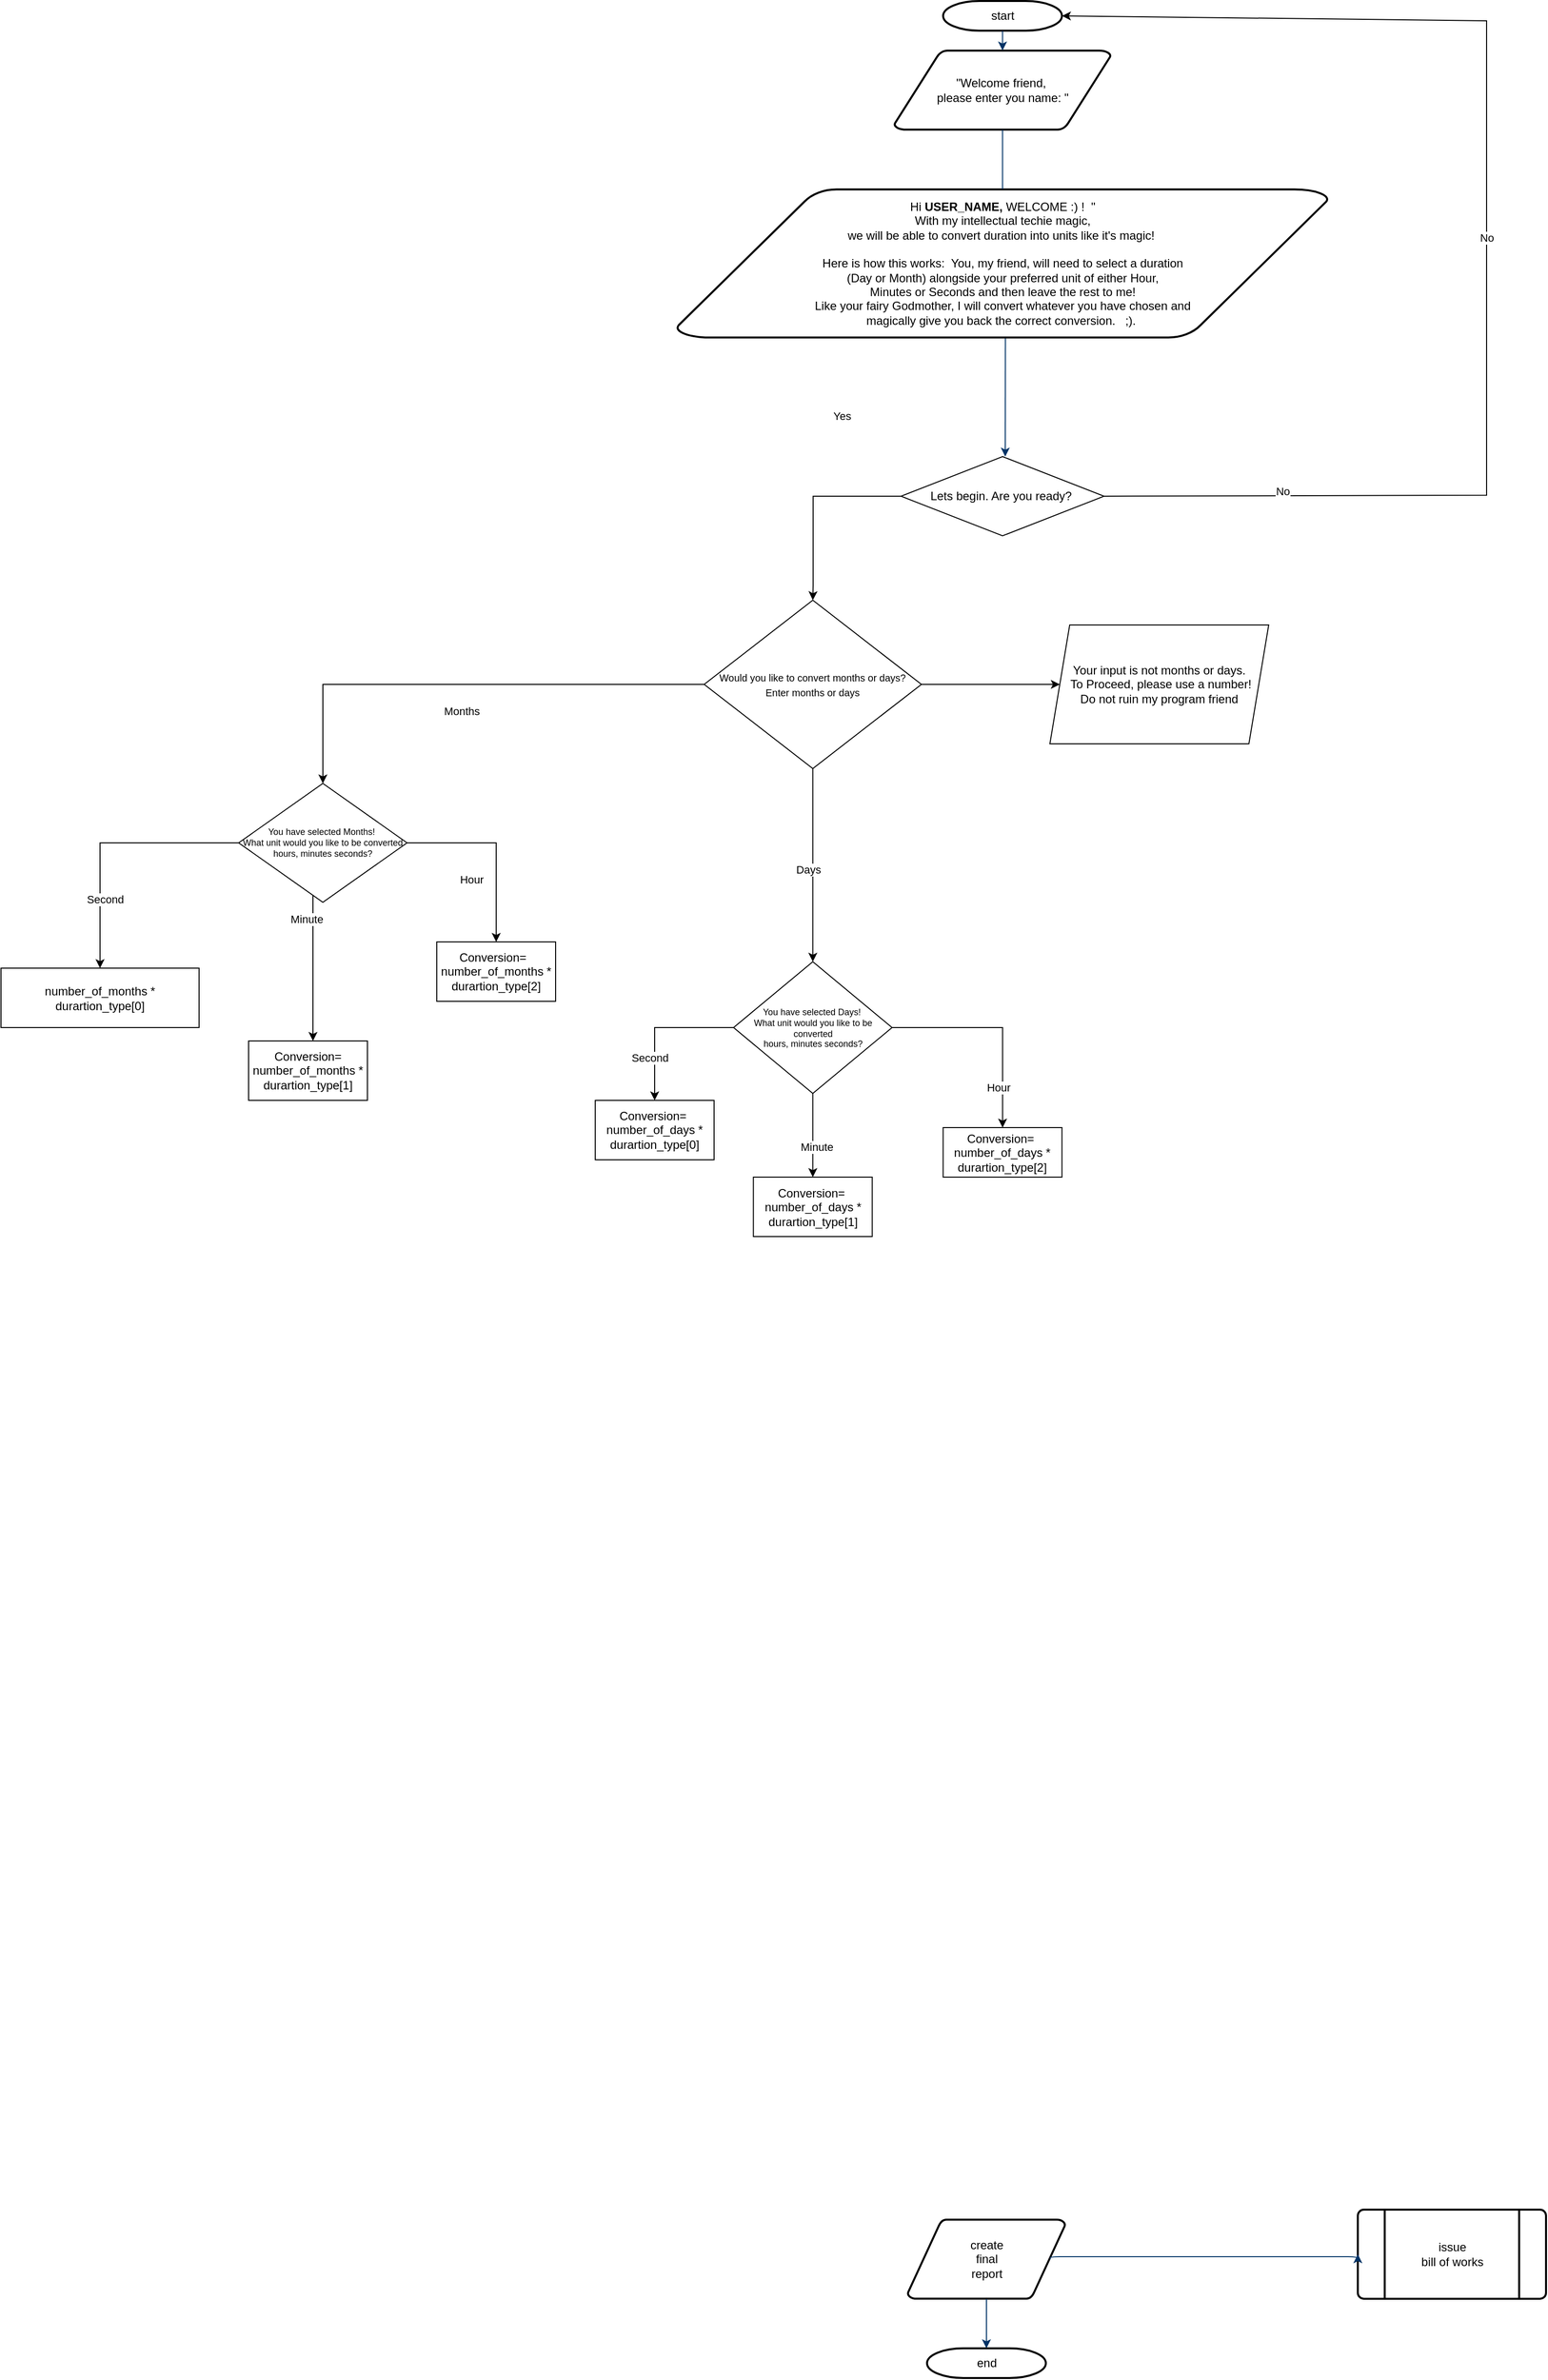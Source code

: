 <mxfile version="15.7.0" type="github">
  <diagram id="6a731a19-8d31-9384-78a2-239565b7b9f0" name="Page-1">
    <mxGraphModel dx="6024" dy="2010" grid="1" gridSize="10" guides="1" tooltips="1" connect="1" arrows="1" fold="1" page="1" pageScale="1" pageWidth="1169" pageHeight="827" background="none" math="0" shadow="0">
      <root>
        <mxCell id="0" />
        <mxCell id="1" parent="0" />
        <mxCell id="2" value="start" style="shape=mxgraph.flowchart.terminator;strokeWidth=2;gradientColor=none;gradientDirection=north;fontStyle=0;html=1;" parent="1" vertex="1">
          <mxGeometry x="291.25" y="10" width="120" height="30" as="geometry" />
        </mxCell>
        <mxCell id="3" value="&quot;Welcome friend,&amp;nbsp;&lt;br&gt;please enter you name: &quot;" style="shape=mxgraph.flowchart.data;strokeWidth=2;gradientColor=none;gradientDirection=north;fontStyle=0;html=1;" parent="1" vertex="1">
          <mxGeometry x="242" y="60" width="218.5" height="80" as="geometry" />
        </mxCell>
        <mxCell id="7" style="fontStyle=1;strokeColor=#003366;strokeWidth=1;html=1;" parent="1" source="2" target="3" edge="1">
          <mxGeometry relative="1" as="geometry" />
        </mxCell>
        <mxCell id="8" style="fontStyle=1;strokeColor=#003366;strokeWidth=1;html=1;startArrow=none;" parent="1" edge="1">
          <mxGeometry relative="1" as="geometry">
            <mxPoint x="354" y="470" as="targetPoint" />
            <mxPoint x="354.157" y="350" as="sourcePoint" />
          </mxGeometry>
        </mxCell>
        <mxCell id="38" value="create&#xa;final&#xa;report" style="shape=mxgraph.flowchart.data;strokeWidth=2;gradientColor=none;gradientDirection=north;fontStyle=0;html=1;" parent="1" vertex="1">
          <mxGeometry x="255.5" y="2250" width="159" height="80" as="geometry" />
        </mxCell>
        <mxCell id="39" value="issue&#xa;bill of works" style="shape=mxgraph.flowchart.predefined_process;strokeWidth=2;gradientColor=none;gradientDirection=north;fontStyle=0;html=1;" parent="1" vertex="1">
          <mxGeometry x="710" y="2240" width="190" height="90" as="geometry" />
        </mxCell>
        <mxCell id="40" value="end" style="shape=mxgraph.flowchart.terminator;strokeWidth=2;gradientColor=none;gradientDirection=north;fontStyle=0;html=1;" parent="1" vertex="1">
          <mxGeometry x="275" y="2380" width="120" height="30" as="geometry" />
        </mxCell>
        <mxCell id="43" value="" style="edgeStyle=elbowEdgeStyle;elbow=vertical;exitX=0.5;exitY=1;exitPerimeter=0;entryX=0.5;entryY=0;entryPerimeter=0;fontStyle=1;strokeColor=#003366;strokeWidth=1;html=1;" parent="1" source="38" target="40" edge="1">
          <mxGeometry width="100" height="100" as="geometry">
            <mxPoint y="100" as="sourcePoint" />
            <mxPoint x="100" as="targetPoint" />
          </mxGeometry>
        </mxCell>
        <mxCell id="44" value="" style="edgeStyle=elbowEdgeStyle;elbow=vertical;exitX=0.905;exitY=0.5;exitPerimeter=0;entryX=0;entryY=0.5;entryPerimeter=0;fontStyle=1;strokeColor=#003366;strokeWidth=1;html=1;" parent="1" source="38" target="39" edge="1">
          <mxGeometry width="100" height="100" as="geometry">
            <mxPoint y="100" as="sourcePoint" />
            <mxPoint x="100" as="targetPoint" />
          </mxGeometry>
        </mxCell>
        <mxCell id="tX9lwq8T6TDkgisUMIIO-55" value="Hi &lt;b&gt;USER_NAME, &lt;/b&gt;WELCOME :) !&amp;nbsp; &quot;&lt;br&gt;With my intellectual techie magic, &lt;br&gt;we will be able to convert duration into units like it&#39;s magic!&amp;nbsp;&lt;br&gt;&lt;br&gt;Here is how this works:&amp;nbsp; You, my friend, will need to select a duration&lt;br&gt;(Day or Month) alongside your preferred unit of either Hour, &lt;br&gt;Minutes or Seconds and then leave the rest to me! &lt;br&gt;Like your fairy Godmother, I will convert&amp;nbsp;whatever you have chosen and &lt;br&gt;magically give you back the correct conversion.&amp;nbsp; &amp;nbsp;;).&amp;nbsp;" style="shape=mxgraph.flowchart.data;strokeWidth=2;gradientColor=none;gradientDirection=north;fontStyle=0;html=1;" parent="1" vertex="1">
          <mxGeometry x="21.88" y="200" width="658.75" height="150" as="geometry" />
        </mxCell>
        <mxCell id="tX9lwq8T6TDkgisUMIIO-56" value="" style="fontStyle=1;strokeColor=#003366;strokeWidth=1;html=1;endArrow=none;" parent="1" source="3" target="tX9lwq8T6TDkgisUMIIO-55" edge="1">
          <mxGeometry relative="1" as="geometry">
            <mxPoint x="345.298" y="140.0" as="sourcePoint" />
            <mxPoint x="325.952" y="270" as="targetPoint" />
          </mxGeometry>
        </mxCell>
        <mxCell id="tX9lwq8T6TDkgisUMIIO-67" value="Lets begin. Are you ready?&amp;nbsp;" style="rhombus;whiteSpace=wrap;html=1;" parent="1" vertex="1">
          <mxGeometry x="248.75" y="470" width="205" height="80" as="geometry" />
        </mxCell>
        <mxCell id="tX9lwq8T6TDkgisUMIIO-72" value="" style="endArrow=classic;html=1;rounded=0;exitX=0;exitY=0.5;exitDx=0;exitDy=0;entryX=0.5;entryY=0;entryDx=0;entryDy=0;" parent="1" source="tX9lwq8T6TDkgisUMIIO-67" edge="1" target="tX9lwq8T6TDkgisUMIIO-80">
          <mxGeometry relative="1" as="geometry">
            <mxPoint x="140" y="510" as="sourcePoint" />
            <mxPoint x="351" y="650" as="targetPoint" />
            <Array as="points">
              <mxPoint x="160" y="510" />
              <mxPoint x="160" y="600" />
            </Array>
          </mxGeometry>
        </mxCell>
        <mxCell id="tX9lwq8T6TDkgisUMIIO-73" value="Yes" style="edgeLabel;resizable=0;html=1;align=center;verticalAlign=middle;" parent="tX9lwq8T6TDkgisUMIIO-72" connectable="0" vertex="1">
          <mxGeometry relative="1" as="geometry">
            <mxPoint x="29" y="-90" as="offset" />
          </mxGeometry>
        </mxCell>
        <mxCell id="tX9lwq8T6TDkgisUMIIO-74" value="" style="endArrow=classic;html=1;rounded=0;entryX=1;entryY=0.5;entryDx=0;entryDy=0;entryPerimeter=0;exitX=1;exitY=0.5;exitDx=0;exitDy=0;" parent="1" source="tX9lwq8T6TDkgisUMIIO-67" target="2" edge="1">
          <mxGeometry relative="1" as="geometry">
            <mxPoint x="460.5" y="509.17" as="sourcePoint" />
            <mxPoint x="830" y="70" as="targetPoint" />
            <Array as="points">
              <mxPoint x="840" y="509" />
              <mxPoint x="840" y="30" />
            </Array>
          </mxGeometry>
        </mxCell>
        <mxCell id="tX9lwq8T6TDkgisUMIIO-75" value="No" style="edgeLabel;resizable=0;html=1;align=center;verticalAlign=middle;" parent="tX9lwq8T6TDkgisUMIIO-74" connectable="0" vertex="1">
          <mxGeometry relative="1" as="geometry" />
        </mxCell>
        <mxCell id="aH9sYp4Mii5SqpsydzsK-59" value="" style="edgeStyle=orthogonalEdgeStyle;rounded=0;orthogonalLoop=1;jettySize=auto;html=1;fontSize=9;entryX=0.5;entryY=0;entryDx=0;entryDy=0;" edge="1" parent="1" source="tX9lwq8T6TDkgisUMIIO-80" target="aH9sYp4Mii5SqpsydzsK-58">
          <mxGeometry relative="1" as="geometry">
            <Array as="points">
              <mxPoint x="160" y="980" />
            </Array>
          </mxGeometry>
        </mxCell>
        <mxCell id="aH9sYp4Mii5SqpsydzsK-86" value="" style="edgeStyle=orthogonalEdgeStyle;rounded=0;orthogonalLoop=1;jettySize=auto;html=1;fontSize=9;exitX=0;exitY=0.5;exitDx=0;exitDy=0;" edge="1" parent="1" source="tX9lwq8T6TDkgisUMIIO-80" target="aH9sYp4Mii5SqpsydzsK-85">
          <mxGeometry relative="1" as="geometry">
            <Array as="points">
              <mxPoint x="-335" y="700" />
            </Array>
          </mxGeometry>
        </mxCell>
        <mxCell id="aH9sYp4Mii5SqpsydzsK-119" value="" style="edgeStyle=orthogonalEdgeStyle;rounded=0;orthogonalLoop=1;jettySize=auto;html=1;fontSize=9;" edge="1" parent="1" source="tX9lwq8T6TDkgisUMIIO-80" target="aH9sYp4Mii5SqpsydzsK-118">
          <mxGeometry relative="1" as="geometry" />
        </mxCell>
        <mxCell id="tX9lwq8T6TDkgisUMIIO-80" value="&lt;span style=&quot;font-size: 10px&quot;&gt;Would you like to convert months or days?&lt;/span&gt;&lt;br style=&quot;font-size: 10px&quot;&gt;&lt;span style=&quot;font-size: 10px&quot;&gt;Enter months or days&lt;/span&gt;" style="rhombus;whiteSpace=wrap;html=1;" parent="1" vertex="1">
          <mxGeometry x="50.0" y="615" width="219.38" height="170" as="geometry" />
        </mxCell>
        <mxCell id="tX9lwq8T6TDkgisUMIIO-83" value="No" style="edgeLabel;resizable=0;html=1;align=center;verticalAlign=middle;" parent="1" connectable="0" vertex="1">
          <mxGeometry x="850" y="255.167" as="geometry">
            <mxPoint x="-216" y="250" as="offset" />
          </mxGeometry>
        </mxCell>
        <mxCell id="tX9lwq8T6TDkgisUMIIO-102" value="" style="edgeStyle=orthogonalEdgeStyle;rounded=0;orthogonalLoop=1;jettySize=auto;html=1;" parent="1" edge="1">
          <mxGeometry relative="1" as="geometry">
            <mxPoint x="320.0" y="1570" as="targetPoint" />
          </mxGeometry>
        </mxCell>
        <mxCell id="aH9sYp4Mii5SqpsydzsK-68" value="" style="edgeStyle=orthogonalEdgeStyle;rounded=0;orthogonalLoop=1;jettySize=auto;html=1;fontSize=9;" edge="1" parent="1" source="aH9sYp4Mii5SqpsydzsK-58" target="aH9sYp4Mii5SqpsydzsK-67">
          <mxGeometry relative="1" as="geometry" />
        </mxCell>
        <mxCell id="aH9sYp4Mii5SqpsydzsK-113" value="" style="edgeStyle=orthogonalEdgeStyle;rounded=0;orthogonalLoop=1;jettySize=auto;html=1;fontSize=9;" edge="1" parent="1" source="aH9sYp4Mii5SqpsydzsK-58" target="aH9sYp4Mii5SqpsydzsK-112">
          <mxGeometry relative="1" as="geometry" />
        </mxCell>
        <mxCell id="aH9sYp4Mii5SqpsydzsK-115" value="" style="edgeStyle=orthogonalEdgeStyle;rounded=0;orthogonalLoop=1;jettySize=auto;html=1;fontSize=9;" edge="1" parent="1" source="aH9sYp4Mii5SqpsydzsK-58" target="aH9sYp4Mii5SqpsydzsK-114">
          <mxGeometry relative="1" as="geometry" />
        </mxCell>
        <mxCell id="aH9sYp4Mii5SqpsydzsK-58" value="&lt;div style=&quot;font-size: 9px&quot;&gt;You have selected Days!&amp;nbsp;&lt;/div&gt;&lt;div style=&quot;font-size: 9px&quot;&gt;What unit would you like to be converted&lt;/div&gt;&lt;div style=&quot;font-size: 9px&quot;&gt;hours,&amp;nbsp;minutes&amp;nbsp;seconds?&lt;/div&gt;" style="rhombus;whiteSpace=wrap;html=1;" vertex="1" parent="1">
          <mxGeometry x="79.69" y="980" width="160" height="133" as="geometry" />
        </mxCell>
        <mxCell id="aH9sYp4Mii5SqpsydzsK-60" value="Days" style="edgeLabel;resizable=0;html=1;align=center;verticalAlign=middle;" connectable="0" vertex="1" parent="1">
          <mxGeometry x="159.69" y="859.995" as="geometry">
            <mxPoint x="-5" y="27" as="offset" />
          </mxGeometry>
        </mxCell>
        <mxCell id="aH9sYp4Mii5SqpsydzsK-67" value="Conversion=&amp;nbsp;&lt;br&gt;&lt;span&gt;number_of_days * durartion_type[2]&lt;/span&gt;" style="whiteSpace=wrap;html=1;" vertex="1" parent="1">
          <mxGeometry x="291.26" y="1147.5" width="120" height="50" as="geometry" />
        </mxCell>
        <mxCell id="aH9sYp4Mii5SqpsydzsK-88" value="" style="edgeStyle=orthogonalEdgeStyle;rounded=0;orthogonalLoop=1;jettySize=auto;html=1;fontSize=9;" edge="1" parent="1" source="aH9sYp4Mii5SqpsydzsK-85" target="aH9sYp4Mii5SqpsydzsK-87">
          <mxGeometry relative="1" as="geometry" />
        </mxCell>
        <mxCell id="aH9sYp4Mii5SqpsydzsK-90" value="" style="edgeStyle=orthogonalEdgeStyle;rounded=0;orthogonalLoop=1;jettySize=auto;html=1;fontSize=9;" edge="1" parent="1" source="aH9sYp4Mii5SqpsydzsK-85" target="aH9sYp4Mii5SqpsydzsK-89">
          <mxGeometry relative="1" as="geometry" />
        </mxCell>
        <mxCell id="aH9sYp4Mii5SqpsydzsK-93" value="" style="edgeStyle=orthogonalEdgeStyle;rounded=0;orthogonalLoop=1;jettySize=auto;html=1;fontSize=9;" edge="1" parent="1" source="aH9sYp4Mii5SqpsydzsK-85" target="aH9sYp4Mii5SqpsydzsK-92">
          <mxGeometry relative="1" as="geometry">
            <Array as="points">
              <mxPoint x="-345" y="1030" />
              <mxPoint x="-345" y="1030" />
            </Array>
          </mxGeometry>
        </mxCell>
        <mxCell id="aH9sYp4Mii5SqpsydzsK-85" value="&lt;div style=&quot;font-size: 9px&quot;&gt;You have selected Months!&amp;nbsp;&lt;/div&gt;&lt;div style=&quot;font-size: 9px&quot;&gt;What unit would you like to be converted&lt;/div&gt;&lt;div style=&quot;font-size: 9px&quot;&gt;hours,&amp;nbsp;minutes&amp;nbsp;seconds?&lt;/div&gt;" style="rhombus;whiteSpace=wrap;html=1;" vertex="1" parent="1">
          <mxGeometry x="-420" y="800" width="170" height="120" as="geometry" />
        </mxCell>
        <mxCell id="aH9sYp4Mii5SqpsydzsK-87" value="Conversion=&amp;nbsp;&amp;nbsp;&lt;br&gt;&lt;span&gt;number_of_months * durartion_type[2]&lt;/span&gt;" style="whiteSpace=wrap;html=1;" vertex="1" parent="1">
          <mxGeometry x="-220" y="960" width="120" height="60" as="geometry" />
        </mxCell>
        <mxCell id="aH9sYp4Mii5SqpsydzsK-89" value="number_of_months * durartion_type[0]" style="whiteSpace=wrap;html=1;" vertex="1" parent="1">
          <mxGeometry x="-660" y="986.5" width="200" height="60" as="geometry" />
        </mxCell>
        <mxCell id="aH9sYp4Mii5SqpsydzsK-92" value="&lt;span&gt;Conversion= number_of_months * durartion_type[1]&lt;/span&gt;" style="whiteSpace=wrap;html=1;" vertex="1" parent="1">
          <mxGeometry x="-410" y="1060" width="120" height="60" as="geometry" />
        </mxCell>
        <mxCell id="aH9sYp4Mii5SqpsydzsK-97" value="Months" style="edgeLabel;resizable=0;html=1;align=center;verticalAlign=middle;" connectable="0" vertex="1" parent="1">
          <mxGeometry x="-190" y="699.995" as="geometry">
            <mxPoint x="-5" y="27" as="offset" />
          </mxGeometry>
        </mxCell>
        <mxCell id="aH9sYp4Mii5SqpsydzsK-98" value="Second&lt;br&gt;" style="edgeLabel;resizable=0;html=1;align=center;verticalAlign=middle;" connectable="0" vertex="1" parent="1">
          <mxGeometry x="-550" y="889.995" as="geometry">
            <mxPoint x="-5" y="27" as="offset" />
          </mxGeometry>
        </mxCell>
        <mxCell id="aH9sYp4Mii5SqpsydzsK-101" value="&lt;span style=&quot;font-family: &amp;#34;helvetica&amp;#34;&quot;&gt;Minute&amp;nbsp;&lt;/span&gt;" style="edgeLabel;resizable=0;html=1;align=center;verticalAlign=middle;" connectable="0" vertex="1" parent="1">
          <mxGeometry x="-345" y="909.995" as="geometry">
            <mxPoint x="-5" y="27" as="offset" />
          </mxGeometry>
        </mxCell>
        <mxCell id="aH9sYp4Mii5SqpsydzsK-102" value="&lt;span style=&quot;font-family: &amp;#34;helvetica&amp;#34;&quot;&gt;Hour&lt;/span&gt;" style="edgeLabel;resizable=0;html=1;align=center;verticalAlign=middle;" connectable="0" vertex="1" parent="1">
          <mxGeometry x="-180" y="869.995" as="geometry">
            <mxPoint x="-5" y="27" as="offset" />
          </mxGeometry>
        </mxCell>
        <mxCell id="aH9sYp4Mii5SqpsydzsK-103" value="Second&lt;br&gt;" style="edgeLabel;resizable=0;html=1;align=center;verticalAlign=middle;" connectable="0" vertex="1" parent="1">
          <mxGeometry y="1049.995" as="geometry">
            <mxPoint x="-5" y="27" as="offset" />
          </mxGeometry>
        </mxCell>
        <mxCell id="aH9sYp4Mii5SqpsydzsK-106" value="&lt;span style=&quot;font-family: &amp;#34;helvetica&amp;#34;&quot;&gt;Minute&amp;nbsp;&lt;/span&gt;" style="edgeLabel;resizable=0;html=1;align=center;verticalAlign=middle;" connectable="0" vertex="1" parent="1">
          <mxGeometry x="170" y="1139.995" as="geometry">
            <mxPoint x="-5" y="27" as="offset" />
          </mxGeometry>
        </mxCell>
        <mxCell id="aH9sYp4Mii5SqpsydzsK-109" value="&lt;span style=&quot;font-family: &amp;#34;helvetica&amp;#34;&quot;&gt;Hour&lt;/span&gt;" style="edgeLabel;resizable=0;html=1;align=center;verticalAlign=middle;" connectable="0" vertex="1" parent="1">
          <mxGeometry x="351.26" y="1079.995" as="geometry">
            <mxPoint x="-5" y="27" as="offset" />
          </mxGeometry>
        </mxCell>
        <mxCell id="aH9sYp4Mii5SqpsydzsK-112" value="&lt;span&gt;Conversion=&amp;nbsp;&lt;/span&gt;&lt;br&gt;&lt;span&gt;number_of_days * durartion_type[0]&lt;/span&gt;" style="whiteSpace=wrap;html=1;" vertex="1" parent="1">
          <mxGeometry x="-60" y="1120" width="120" height="60" as="geometry" />
        </mxCell>
        <mxCell id="aH9sYp4Mii5SqpsydzsK-114" value="&lt;span&gt;Conversion=&amp;nbsp;&lt;/span&gt;&lt;br&gt;&lt;span&gt;number_of_days * durartion_type[1]&lt;/span&gt;" style="whiteSpace=wrap;html=1;" vertex="1" parent="1">
          <mxGeometry x="99.69" y="1197.5" width="120" height="60" as="geometry" />
        </mxCell>
        <mxCell id="aH9sYp4Mii5SqpsydzsK-118" value="Your input is not months or days.&lt;br&gt;&amp;nbsp;To Proceed, please use a number! &lt;br&gt;Do not ruin my program friend" style="shape=parallelogram;perimeter=parallelogramPerimeter;whiteSpace=wrap;html=1;fixedSize=1;" vertex="1" parent="1">
          <mxGeometry x="399.07" y="640" width="220.93" height="120" as="geometry" />
        </mxCell>
      </root>
    </mxGraphModel>
  </diagram>
</mxfile>
